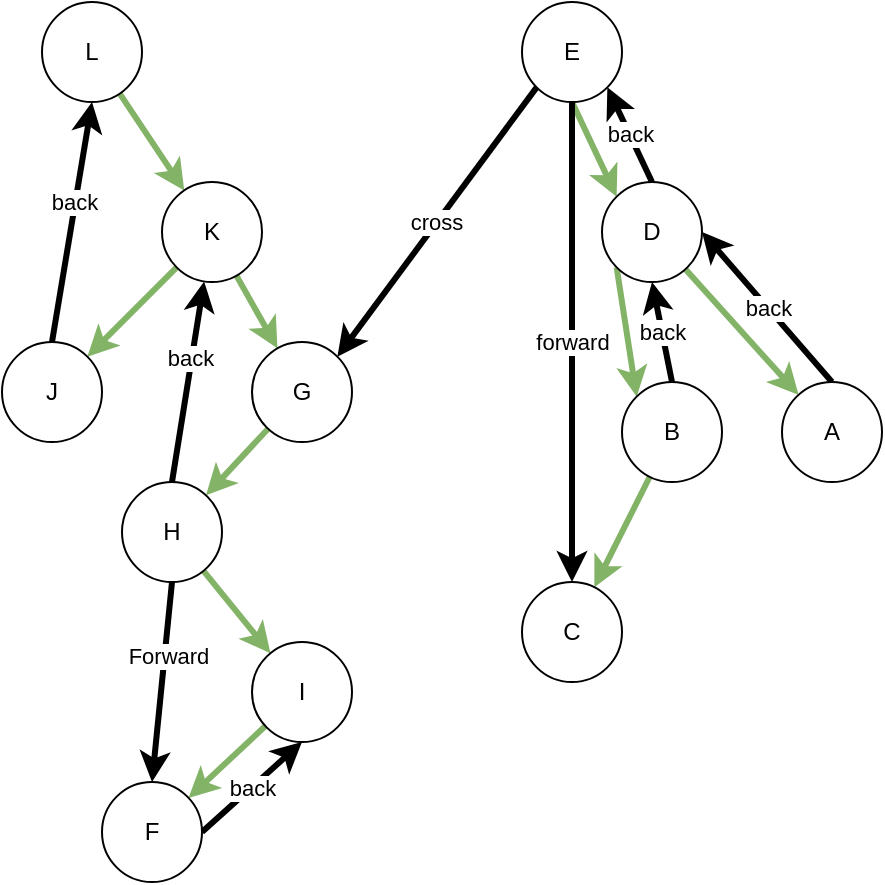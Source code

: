 <mxfile version="15.8.6" type="device"><diagram id="Hb6RU6moYUctQRHFfSFU" name="Page-1"><mxGraphModel dx="1426" dy="712" grid="1" gridSize="10" guides="1" tooltips="1" connect="1" arrows="1" fold="1" page="1" pageScale="1" pageWidth="850" pageHeight="1100" math="0" shadow="0"><root><mxCell id="0"/><mxCell id="1" parent="0"/><mxCell id="vRw7Qij60_4ThaiJ-KpW-42" value="" style="edgeStyle=none;rounded=0;orthogonalLoop=1;jettySize=auto;html=1;strokeWidth=3;fillColor=#d5e8d4;strokeColor=#82b366;" edge="1" parent="1" source="vRw7Qij60_4ThaiJ-KpW-40" target="vRw7Qij60_4ThaiJ-KpW-41"><mxGeometry relative="1" as="geometry"/></mxCell><mxCell id="vRw7Qij60_4ThaiJ-KpW-40" value="L" style="ellipse;whiteSpace=wrap;html=1;" vertex="1" parent="1"><mxGeometry x="220" y="60" width="50" height="50" as="geometry"/></mxCell><mxCell id="vRw7Qij60_4ThaiJ-KpW-44" value="" style="edgeStyle=none;rounded=0;orthogonalLoop=1;jettySize=auto;html=1;strokeWidth=3;fillColor=#d5e8d4;strokeColor=#82b366;" edge="1" parent="1" source="vRw7Qij60_4ThaiJ-KpW-41" target="vRw7Qij60_4ThaiJ-KpW-43"><mxGeometry relative="1" as="geometry"/></mxCell><mxCell id="vRw7Qij60_4ThaiJ-KpW-48" value="" style="edgeStyle=none;rounded=0;orthogonalLoop=1;jettySize=auto;html=1;strokeWidth=3;fillColor=#d5e8d4;strokeColor=#82b366;" edge="1" parent="1" source="vRw7Qij60_4ThaiJ-KpW-41" target="vRw7Qij60_4ThaiJ-KpW-47"><mxGeometry relative="1" as="geometry"/></mxCell><mxCell id="vRw7Qij60_4ThaiJ-KpW-41" value="K" style="ellipse;whiteSpace=wrap;html=1;" vertex="1" parent="1"><mxGeometry x="280" y="150" width="50" height="50" as="geometry"/></mxCell><mxCell id="vRw7Qij60_4ThaiJ-KpW-45" style="edgeStyle=none;rounded=0;orthogonalLoop=1;jettySize=auto;html=1;exitX=0.5;exitY=0;exitDx=0;exitDy=0;entryX=0.5;entryY=1;entryDx=0;entryDy=0;strokeWidth=3;" edge="1" parent="1" source="vRw7Qij60_4ThaiJ-KpW-43" target="vRw7Qij60_4ThaiJ-KpW-40"><mxGeometry relative="1" as="geometry"/></mxCell><mxCell id="vRw7Qij60_4ThaiJ-KpW-46" value="back" style="edgeLabel;html=1;align=center;verticalAlign=middle;resizable=0;points=[];" vertex="1" connectable="0" parent="vRw7Qij60_4ThaiJ-KpW-45"><mxGeometry x="0.165" y="1" relative="1" as="geometry"><mxPoint as="offset"/></mxGeometry></mxCell><mxCell id="vRw7Qij60_4ThaiJ-KpW-43" value="J" style="ellipse;whiteSpace=wrap;html=1;" vertex="1" parent="1"><mxGeometry x="200" y="230" width="50" height="50" as="geometry"/></mxCell><mxCell id="vRw7Qij60_4ThaiJ-KpW-50" value="" style="edgeStyle=none;rounded=0;orthogonalLoop=1;jettySize=auto;html=1;strokeWidth=3;fillColor=#d5e8d4;strokeColor=#82b366;" edge="1" parent="1" source="vRw7Qij60_4ThaiJ-KpW-47" target="vRw7Qij60_4ThaiJ-KpW-49"><mxGeometry relative="1" as="geometry"/></mxCell><mxCell id="vRw7Qij60_4ThaiJ-KpW-47" value="G" style="ellipse;whiteSpace=wrap;html=1;" vertex="1" parent="1"><mxGeometry x="325" y="230" width="50" height="50" as="geometry"/></mxCell><mxCell id="vRw7Qij60_4ThaiJ-KpW-51" style="edgeStyle=none;rounded=0;orthogonalLoop=1;jettySize=auto;html=1;exitX=0.5;exitY=0;exitDx=0;exitDy=0;strokeWidth=3;" edge="1" parent="1" source="vRw7Qij60_4ThaiJ-KpW-49" target="vRw7Qij60_4ThaiJ-KpW-41"><mxGeometry relative="1" as="geometry"/></mxCell><mxCell id="vRw7Qij60_4ThaiJ-KpW-52" value="back" style="edgeLabel;html=1;align=center;verticalAlign=middle;resizable=0;points=[];" vertex="1" connectable="0" parent="vRw7Qij60_4ThaiJ-KpW-51"><mxGeometry x="0.233" y="1" relative="1" as="geometry"><mxPoint as="offset"/></mxGeometry></mxCell><mxCell id="vRw7Qij60_4ThaiJ-KpW-54" value="" style="edgeStyle=none;rounded=0;orthogonalLoop=1;jettySize=auto;html=1;strokeWidth=3;fillColor=#d5e8d4;strokeColor=#82b366;" edge="1" parent="1" source="vRw7Qij60_4ThaiJ-KpW-49" target="vRw7Qij60_4ThaiJ-KpW-53"><mxGeometry relative="1" as="geometry"/></mxCell><mxCell id="vRw7Qij60_4ThaiJ-KpW-58" style="edgeStyle=none;rounded=0;orthogonalLoop=1;jettySize=auto;html=1;exitX=0.5;exitY=1;exitDx=0;exitDy=0;entryX=0.5;entryY=0;entryDx=0;entryDy=0;strokeWidth=3;" edge="1" parent="1" source="vRw7Qij60_4ThaiJ-KpW-49" target="vRw7Qij60_4ThaiJ-KpW-55"><mxGeometry relative="1" as="geometry"/></mxCell><mxCell id="vRw7Qij60_4ThaiJ-KpW-59" value="Forward" style="edgeLabel;html=1;align=center;verticalAlign=middle;resizable=0;points=[];" vertex="1" connectable="0" parent="vRw7Qij60_4ThaiJ-KpW-58"><mxGeometry x="-0.261" y="1" relative="1" as="geometry"><mxPoint as="offset"/></mxGeometry></mxCell><mxCell id="vRw7Qij60_4ThaiJ-KpW-49" value="H" style="ellipse;whiteSpace=wrap;html=1;" vertex="1" parent="1"><mxGeometry x="260" y="300" width="50" height="50" as="geometry"/></mxCell><mxCell id="vRw7Qij60_4ThaiJ-KpW-56" value="" style="edgeStyle=none;rounded=0;orthogonalLoop=1;jettySize=auto;html=1;strokeWidth=3;fillColor=#d5e8d4;strokeColor=#82b366;" edge="1" parent="1" source="vRw7Qij60_4ThaiJ-KpW-53" target="vRw7Qij60_4ThaiJ-KpW-55"><mxGeometry relative="1" as="geometry"/></mxCell><mxCell id="vRw7Qij60_4ThaiJ-KpW-53" value="I" style="ellipse;whiteSpace=wrap;html=1;" vertex="1" parent="1"><mxGeometry x="325" y="380" width="50" height="50" as="geometry"/></mxCell><mxCell id="vRw7Qij60_4ThaiJ-KpW-57" value="back" style="edgeStyle=none;rounded=0;orthogonalLoop=1;jettySize=auto;html=1;exitX=1;exitY=0.5;exitDx=0;exitDy=0;entryX=0.5;entryY=1;entryDx=0;entryDy=0;strokeWidth=3;" edge="1" parent="1" source="vRw7Qij60_4ThaiJ-KpW-55" target="vRw7Qij60_4ThaiJ-KpW-53"><mxGeometry relative="1" as="geometry"/></mxCell><mxCell id="vRw7Qij60_4ThaiJ-KpW-55" value="F" style="ellipse;whiteSpace=wrap;html=1;" vertex="1" parent="1"><mxGeometry x="250" y="450" width="50" height="50" as="geometry"/></mxCell><mxCell id="vRw7Qij60_4ThaiJ-KpW-62" style="edgeStyle=none;rounded=0;orthogonalLoop=1;jettySize=auto;html=1;exitX=0.5;exitY=1;exitDx=0;exitDy=0;entryX=0;entryY=0;entryDx=0;entryDy=0;strokeWidth=3;fillColor=#d5e8d4;strokeColor=#82b366;" edge="1" parent="1" source="vRw7Qij60_4ThaiJ-KpW-60" target="vRw7Qij60_4ThaiJ-KpW-61"><mxGeometry relative="1" as="geometry"/></mxCell><mxCell id="vRw7Qij60_4ThaiJ-KpW-63" value="cross" style="edgeStyle=none;rounded=0;orthogonalLoop=1;jettySize=auto;html=1;exitX=0;exitY=1;exitDx=0;exitDy=0;entryX=1;entryY=0;entryDx=0;entryDy=0;strokeWidth=3;" edge="1" parent="1" source="vRw7Qij60_4ThaiJ-KpW-60" target="vRw7Qij60_4ThaiJ-KpW-47"><mxGeometry relative="1" as="geometry"/></mxCell><mxCell id="vRw7Qij60_4ThaiJ-KpW-71" value="forward" style="edgeStyle=none;rounded=0;orthogonalLoop=1;jettySize=auto;html=1;exitX=0.5;exitY=1;exitDx=0;exitDy=0;entryX=0.5;entryY=0;entryDx=0;entryDy=0;strokeWidth=3;" edge="1" parent="1" source="vRw7Qij60_4ThaiJ-KpW-60" target="vRw7Qij60_4ThaiJ-KpW-68"><mxGeometry relative="1" as="geometry"/></mxCell><mxCell id="vRw7Qij60_4ThaiJ-KpW-60" value="E" style="ellipse;whiteSpace=wrap;html=1;" vertex="1" parent="1"><mxGeometry x="460" y="60" width="50" height="50" as="geometry"/></mxCell><mxCell id="vRw7Qij60_4ThaiJ-KpW-64" value="back" style="edgeStyle=none;rounded=0;orthogonalLoop=1;jettySize=auto;html=1;exitX=0.5;exitY=0;exitDx=0;exitDy=0;entryX=1;entryY=1;entryDx=0;entryDy=0;strokeWidth=3;" edge="1" parent="1" source="vRw7Qij60_4ThaiJ-KpW-61" target="vRw7Qij60_4ThaiJ-KpW-60"><mxGeometry relative="1" as="geometry"/></mxCell><mxCell id="vRw7Qij60_4ThaiJ-KpW-66" value="" style="edgeStyle=none;rounded=0;orthogonalLoop=1;jettySize=auto;html=1;strokeWidth=3;fillColor=#d5e8d4;strokeColor=#82b366;entryX=0;entryY=0;entryDx=0;entryDy=0;exitX=0;exitY=1;exitDx=0;exitDy=0;" edge="1" parent="1" source="vRw7Qij60_4ThaiJ-KpW-61" target="vRw7Qij60_4ThaiJ-KpW-65"><mxGeometry relative="1" as="geometry"/></mxCell><mxCell id="vRw7Qij60_4ThaiJ-KpW-73" value="" style="edgeStyle=none;rounded=0;orthogonalLoop=1;jettySize=auto;html=1;strokeWidth=3;fillColor=#d5e8d4;strokeColor=#82b366;" edge="1" parent="1" source="vRw7Qij60_4ThaiJ-KpW-61" target="vRw7Qij60_4ThaiJ-KpW-72"><mxGeometry relative="1" as="geometry"/></mxCell><mxCell id="vRw7Qij60_4ThaiJ-KpW-61" value="D" style="ellipse;whiteSpace=wrap;html=1;" vertex="1" parent="1"><mxGeometry x="500" y="150" width="50" height="50" as="geometry"/></mxCell><mxCell id="vRw7Qij60_4ThaiJ-KpW-67" value="back" style="edgeStyle=none;rounded=0;orthogonalLoop=1;jettySize=auto;html=1;exitX=0.5;exitY=0;exitDx=0;exitDy=0;strokeWidth=3;entryX=0.5;entryY=1;entryDx=0;entryDy=0;" edge="1" parent="1" source="vRw7Qij60_4ThaiJ-KpW-65" target="vRw7Qij60_4ThaiJ-KpW-61"><mxGeometry relative="1" as="geometry"><mxPoint x="690" y="220" as="targetPoint"/></mxGeometry></mxCell><mxCell id="vRw7Qij60_4ThaiJ-KpW-69" value="" style="edgeStyle=none;rounded=0;orthogonalLoop=1;jettySize=auto;html=1;strokeWidth=3;fillColor=#d5e8d4;strokeColor=#82b366;" edge="1" parent="1" source="vRw7Qij60_4ThaiJ-KpW-65" target="vRw7Qij60_4ThaiJ-KpW-68"><mxGeometry relative="1" as="geometry"/></mxCell><mxCell id="vRw7Qij60_4ThaiJ-KpW-65" value="B" style="ellipse;whiteSpace=wrap;html=1;" vertex="1" parent="1"><mxGeometry x="510" y="250" width="50" height="50" as="geometry"/></mxCell><mxCell id="vRw7Qij60_4ThaiJ-KpW-68" value="C" style="ellipse;whiteSpace=wrap;html=1;" vertex="1" parent="1"><mxGeometry x="460" y="350" width="50" height="50" as="geometry"/></mxCell><mxCell id="vRw7Qij60_4ThaiJ-KpW-74" value="back" style="edgeStyle=none;rounded=0;orthogonalLoop=1;jettySize=auto;html=1;exitX=0.5;exitY=0;exitDx=0;exitDy=0;entryX=1;entryY=0.5;entryDx=0;entryDy=0;strokeWidth=3;" edge="1" parent="1" source="vRw7Qij60_4ThaiJ-KpW-72" target="vRw7Qij60_4ThaiJ-KpW-61"><mxGeometry relative="1" as="geometry"/></mxCell><mxCell id="vRw7Qij60_4ThaiJ-KpW-72" value="A" style="ellipse;whiteSpace=wrap;html=1;" vertex="1" parent="1"><mxGeometry x="590" y="250" width="50" height="50" as="geometry"/></mxCell></root></mxGraphModel></diagram></mxfile>
